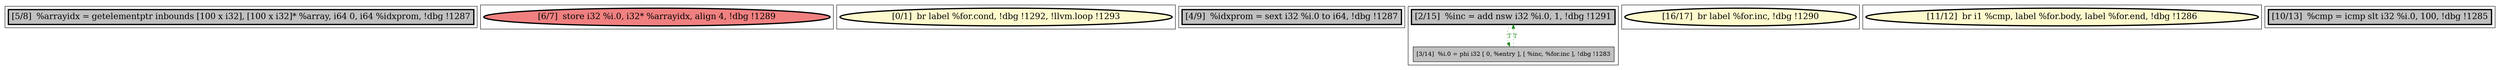 
digraph G {





subgraph cluster7 {


node192 [penwidth=3.0,fontsize=20,fillcolor=grey,label="[5/8]  %arrayidx = getelementptr inbounds [100 x i32], [100 x i32]* %array, i64 0, i64 %idxprom, !dbg !1287",shape=rectangle,style=filled ]



}

subgraph cluster6 {


node191 [penwidth=3.0,fontsize=20,fillcolor=lightcoral,label="[6/7]  store i32 %i.0, i32* %arrayidx, align 4, !dbg !1289",shape=ellipse,style=filled ]



}

subgraph cluster0 {


node184 [penwidth=3.0,fontsize=20,fillcolor=lemonchiffon,label="[0/1]  br label %for.cond, !dbg !1292, !llvm.loop !1293",shape=ellipse,style=filled ]



}

subgraph cluster5 {


node190 [penwidth=3.0,fontsize=20,fillcolor=grey,label="[4/9]  %idxprom = sext i32 %i.0 to i64, !dbg !1287",shape=rectangle,style=filled ]



}

subgraph cluster1 {


node186 [penwidth=3.0,fontsize=20,fillcolor=grey,label="[2/15]  %inc = add nsw i32 %i.0, 1, !dbg !1291",shape=rectangle,style=filled ]
node185 [fillcolor=grey,label="[3/14]  %i.0 = phi i32 [ 0, %entry ], [ %inc, %for.inc ], !dbg !1283",shape=rectangle,style=filled ]

node185->node186 [style=dotted,color=forestgreen,label="T",fontcolor=forestgreen ]
node186->node185 [style=dotted,color=forestgreen,label="T",fontcolor=forestgreen ]


}

subgraph cluster2 {


node187 [penwidth=3.0,fontsize=20,fillcolor=lemonchiffon,label="[16/17]  br label %for.inc, !dbg !1290",shape=ellipse,style=filled ]



}

subgraph cluster3 {


node188 [penwidth=3.0,fontsize=20,fillcolor=lemonchiffon,label="[11/12]  br i1 %cmp, label %for.body, label %for.end, !dbg !1286",shape=ellipse,style=filled ]



}

subgraph cluster4 {


node189 [penwidth=3.0,fontsize=20,fillcolor=grey,label="[10/13]  %cmp = icmp slt i32 %i.0, 100, !dbg !1285",shape=rectangle,style=filled ]



}

}

